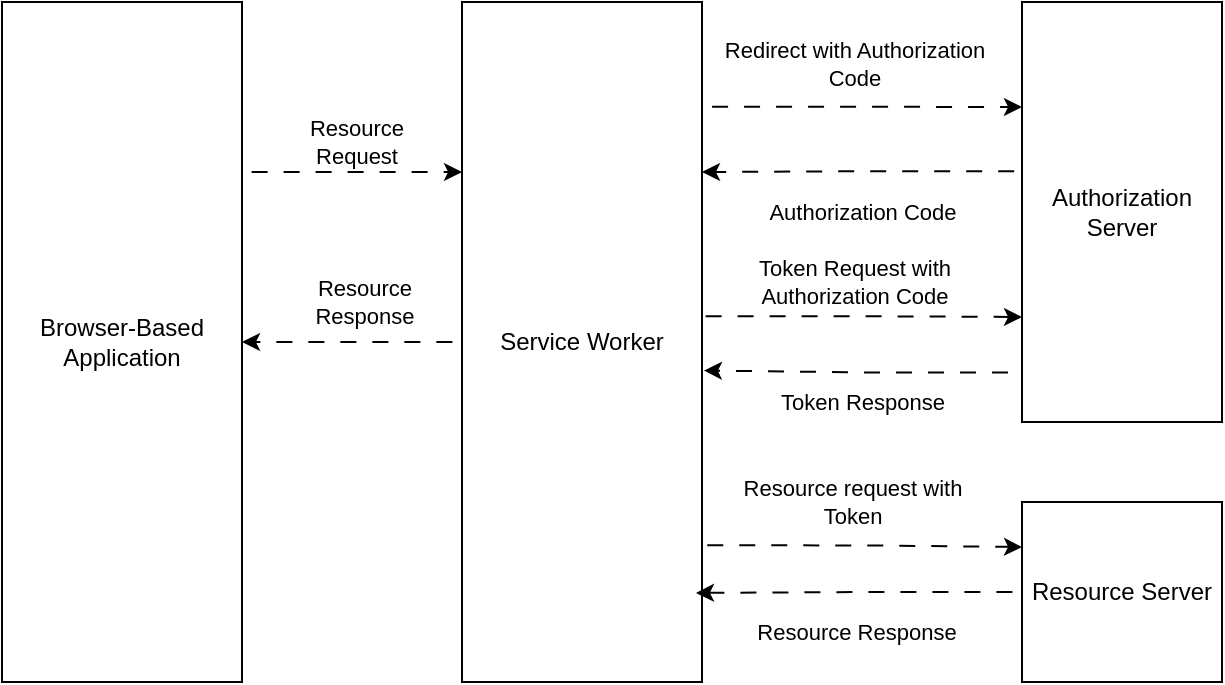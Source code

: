 <mxfile version="24.7.7">
  <diagram name="Page-1" id="QvX3eVz_m-E9bTkHT1Fa">
    <mxGraphModel dx="996" dy="663" grid="1" gridSize="10" guides="1" tooltips="1" connect="1" arrows="1" fold="1" page="1" pageScale="1" pageWidth="850" pageHeight="1100" math="0" shadow="0">
      <root>
        <mxCell id="0" />
        <mxCell id="1" parent="0" />
        <mxCell id="5AfWh6xTiVxqOCnljWEE-5" style="edgeStyle=orthogonalEdgeStyle;rounded=0;orthogonalLoop=1;jettySize=auto;html=1;exitX=1;exitY=0.25;exitDx=0;exitDy=0;entryX=0;entryY=0.25;entryDx=0;entryDy=0;dashed=1;dashPattern=8 8;flowAnimation=1;" edge="1" parent="1" source="5AfWh6xTiVxqOCnljWEE-1" target="5AfWh6xTiVxqOCnljWEE-2">
          <mxGeometry relative="1" as="geometry" />
        </mxCell>
        <mxCell id="5AfWh6xTiVxqOCnljWEE-6" value="Resource&lt;div&gt;Request&lt;/div&gt;" style="edgeLabel;html=1;align=center;verticalAlign=middle;resizable=0;points=[];" vertex="1" connectable="0" parent="5AfWh6xTiVxqOCnljWEE-5">
          <mxGeometry x="0.025" y="-2" relative="1" as="geometry">
            <mxPoint y="-17" as="offset" />
          </mxGeometry>
        </mxCell>
        <mxCell id="5AfWh6xTiVxqOCnljWEE-1" value="Browser-Based Application" style="rounded=0;whiteSpace=wrap;html=1;" vertex="1" parent="1">
          <mxGeometry x="30" y="160" width="120" height="340" as="geometry" />
        </mxCell>
        <mxCell id="5AfWh6xTiVxqOCnljWEE-7" style="edgeStyle=orthogonalEdgeStyle;rounded=0;orthogonalLoop=1;jettySize=auto;html=1;exitX=0;exitY=0.5;exitDx=0;exitDy=0;entryX=1;entryY=0.5;entryDx=0;entryDy=0;dashed=1;dashPattern=8 8;flowAnimation=1;" edge="1" parent="1" source="5AfWh6xTiVxqOCnljWEE-2" target="5AfWh6xTiVxqOCnljWEE-1">
          <mxGeometry relative="1" as="geometry" />
        </mxCell>
        <mxCell id="5AfWh6xTiVxqOCnljWEE-8" value="Resource&lt;div&gt;Response&lt;/div&gt;" style="edgeLabel;html=1;align=center;verticalAlign=middle;resizable=0;points=[];" vertex="1" connectable="0" parent="5AfWh6xTiVxqOCnljWEE-7">
          <mxGeometry x="0.102" y="2" relative="1" as="geometry">
            <mxPoint x="11" y="-22" as="offset" />
          </mxGeometry>
        </mxCell>
        <mxCell id="5AfWh6xTiVxqOCnljWEE-9" style="edgeStyle=orthogonalEdgeStyle;rounded=0;orthogonalLoop=1;jettySize=auto;html=1;exitX=1.002;exitY=0.154;exitDx=0;exitDy=0;entryX=0;entryY=0.25;entryDx=0;entryDy=0;exitPerimeter=0;dashed=1;dashPattern=8 8;flowAnimation=1;" edge="1" parent="1" source="5AfWh6xTiVxqOCnljWEE-2" target="5AfWh6xTiVxqOCnljWEE-3">
          <mxGeometry relative="1" as="geometry" />
        </mxCell>
        <mxCell id="5AfWh6xTiVxqOCnljWEE-11" value="Redirect with Authorization&lt;div&gt;Code&lt;/div&gt;" style="edgeLabel;html=1;align=center;verticalAlign=middle;resizable=0;points=[];" vertex="1" connectable="0" parent="5AfWh6xTiVxqOCnljWEE-9">
          <mxGeometry x="-0.047" y="1" relative="1" as="geometry">
            <mxPoint y="-21" as="offset" />
          </mxGeometry>
        </mxCell>
        <mxCell id="5AfWh6xTiVxqOCnljWEE-13" style="edgeStyle=orthogonalEdgeStyle;rounded=0;orthogonalLoop=1;jettySize=auto;html=1;entryX=0;entryY=0.75;entryDx=0;entryDy=0;exitX=0.975;exitY=0.462;exitDx=0;exitDy=0;exitPerimeter=0;dashed=1;dashPattern=8 8;flowAnimation=1;" edge="1" parent="1" source="5AfWh6xTiVxqOCnljWEE-2" target="5AfWh6xTiVxqOCnljWEE-3">
          <mxGeometry relative="1" as="geometry">
            <mxPoint x="382" y="308" as="sourcePoint" />
          </mxGeometry>
        </mxCell>
        <mxCell id="5AfWh6xTiVxqOCnljWEE-14" value="Token Request with&lt;div&gt;Authorization Code&lt;/div&gt;" style="edgeLabel;html=1;align=center;verticalAlign=middle;resizable=0;points=[];" vertex="1" connectable="0" parent="5AfWh6xTiVxqOCnljWEE-13">
          <mxGeometry x="-0.117" y="-3" relative="1" as="geometry">
            <mxPoint x="7" y="-20" as="offset" />
          </mxGeometry>
        </mxCell>
        <mxCell id="5AfWh6xTiVxqOCnljWEE-17" style="edgeStyle=orthogonalEdgeStyle;rounded=0;orthogonalLoop=1;jettySize=auto;html=1;exitX=0.982;exitY=0.799;exitDx=0;exitDy=0;entryX=0;entryY=0.25;entryDx=0;entryDy=0;exitPerimeter=0;dashed=1;dashPattern=8 8;flowAnimation=1;" edge="1" parent="1" source="5AfWh6xTiVxqOCnljWEE-2" target="5AfWh6xTiVxqOCnljWEE-4">
          <mxGeometry relative="1" as="geometry" />
        </mxCell>
        <mxCell id="5AfWh6xTiVxqOCnljWEE-19" value="Resource request with&lt;div&gt;Token&lt;/div&gt;" style="edgeLabel;html=1;align=center;verticalAlign=middle;resizable=0;points=[];" vertex="1" connectable="0" parent="5AfWh6xTiVxqOCnljWEE-17">
          <mxGeometry x="-0.056" y="-1" relative="1" as="geometry">
            <mxPoint y="-23" as="offset" />
          </mxGeometry>
        </mxCell>
        <mxCell id="5AfWh6xTiVxqOCnljWEE-2" value="Service Worker" style="rounded=0;whiteSpace=wrap;html=1;" vertex="1" parent="1">
          <mxGeometry x="260" y="160" width="120" height="340" as="geometry" />
        </mxCell>
        <mxCell id="5AfWh6xTiVxqOCnljWEE-10" style="edgeStyle=orthogonalEdgeStyle;rounded=0;orthogonalLoop=1;jettySize=auto;html=1;exitX=0.009;exitY=0.403;exitDx=0;exitDy=0;entryX=1;entryY=0.25;entryDx=0;entryDy=0;exitPerimeter=0;dashed=1;dashPattern=8 8;flowAnimation=1;" edge="1" parent="1" source="5AfWh6xTiVxqOCnljWEE-3" target="5AfWh6xTiVxqOCnljWEE-2">
          <mxGeometry relative="1" as="geometry" />
        </mxCell>
        <mxCell id="5AfWh6xTiVxqOCnljWEE-12" value="Authorization Code" style="edgeLabel;html=1;align=center;verticalAlign=middle;resizable=0;points=[];" vertex="1" connectable="0" parent="5AfWh6xTiVxqOCnljWEE-10">
          <mxGeometry x="0.239" y="-1" relative="1" as="geometry">
            <mxPoint x="18" y="21" as="offset" />
          </mxGeometry>
        </mxCell>
        <mxCell id="5AfWh6xTiVxqOCnljWEE-15" style="edgeStyle=orthogonalEdgeStyle;rounded=0;orthogonalLoop=1;jettySize=auto;html=1;exitX=-0.022;exitY=0.882;exitDx=0;exitDy=0;entryX=1.008;entryY=0.542;entryDx=0;entryDy=0;entryPerimeter=0;exitPerimeter=0;dashed=1;dashPattern=8 8;flowAnimation=1;" edge="1" parent="1" source="5AfWh6xTiVxqOCnljWEE-3" target="5AfWh6xTiVxqOCnljWEE-2">
          <mxGeometry relative="1" as="geometry" />
        </mxCell>
        <mxCell id="5AfWh6xTiVxqOCnljWEE-16" value="Token Response" style="edgeLabel;html=1;align=center;verticalAlign=middle;resizable=0;points=[];" vertex="1" connectable="0" parent="5AfWh6xTiVxqOCnljWEE-15">
          <mxGeometry x="-0.214" y="3" relative="1" as="geometry">
            <mxPoint x="-16" y="12" as="offset" />
          </mxGeometry>
        </mxCell>
        <mxCell id="5AfWh6xTiVxqOCnljWEE-3" value="Authorization Server" style="rounded=0;whiteSpace=wrap;html=1;" vertex="1" parent="1">
          <mxGeometry x="540" y="160" width="100" height="210" as="geometry" />
        </mxCell>
        <mxCell id="5AfWh6xTiVxqOCnljWEE-18" style="edgeStyle=orthogonalEdgeStyle;rounded=0;orthogonalLoop=1;jettySize=auto;html=1;exitX=0;exitY=0.5;exitDx=0;exitDy=0;entryX=0.975;entryY=0.869;entryDx=0;entryDy=0;entryPerimeter=0;dashed=1;dashPattern=8 8;flowAnimation=1;" edge="1" parent="1" source="5AfWh6xTiVxqOCnljWEE-4" target="5AfWh6xTiVxqOCnljWEE-2">
          <mxGeometry relative="1" as="geometry" />
        </mxCell>
        <mxCell id="5AfWh6xTiVxqOCnljWEE-20" value="Resource Response" style="edgeLabel;html=1;align=center;verticalAlign=middle;resizable=0;points=[];" vertex="1" connectable="0" parent="5AfWh6xTiVxqOCnljWEE-18">
          <mxGeometry x="-0.015" y="4" relative="1" as="geometry">
            <mxPoint x="-3" y="15" as="offset" />
          </mxGeometry>
        </mxCell>
        <mxCell id="5AfWh6xTiVxqOCnljWEE-4" value="Resource Server" style="rounded=0;whiteSpace=wrap;html=1;" vertex="1" parent="1">
          <mxGeometry x="540" y="410" width="100" height="90" as="geometry" />
        </mxCell>
      </root>
    </mxGraphModel>
  </diagram>
</mxfile>
